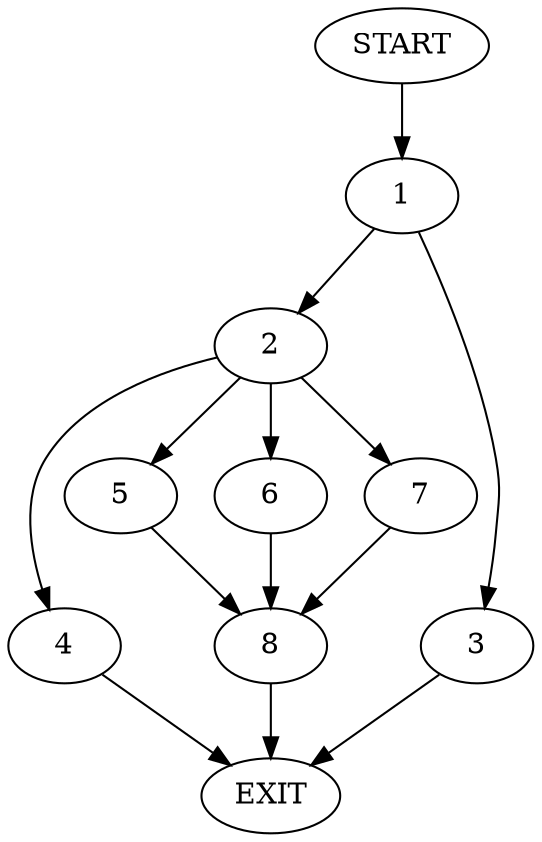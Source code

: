 digraph {
0 [label="START"]
9 [label="EXIT"]
0 -> 1
1 -> 2
1 -> 3
2 -> 4
2 -> 5
2 -> 6
2 -> 7
3 -> 9
5 -> 8
7 -> 8
6 -> 8
4 -> 9
8 -> 9
}
